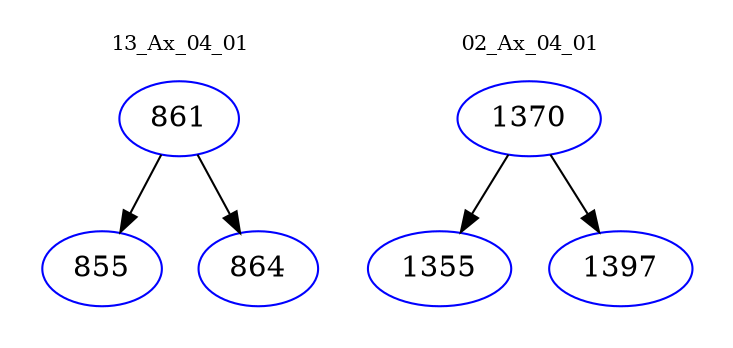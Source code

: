 digraph{
subgraph cluster_0 {
color = white
label = "13_Ax_04_01";
fontsize=10;
T0_861 [label="861", color="blue"]
T0_861 -> T0_855 [color="black"]
T0_855 [label="855", color="blue"]
T0_861 -> T0_864 [color="black"]
T0_864 [label="864", color="blue"]
}
subgraph cluster_1 {
color = white
label = "02_Ax_04_01";
fontsize=10;
T1_1370 [label="1370", color="blue"]
T1_1370 -> T1_1355 [color="black"]
T1_1355 [label="1355", color="blue"]
T1_1370 -> T1_1397 [color="black"]
T1_1397 [label="1397", color="blue"]
}
}
